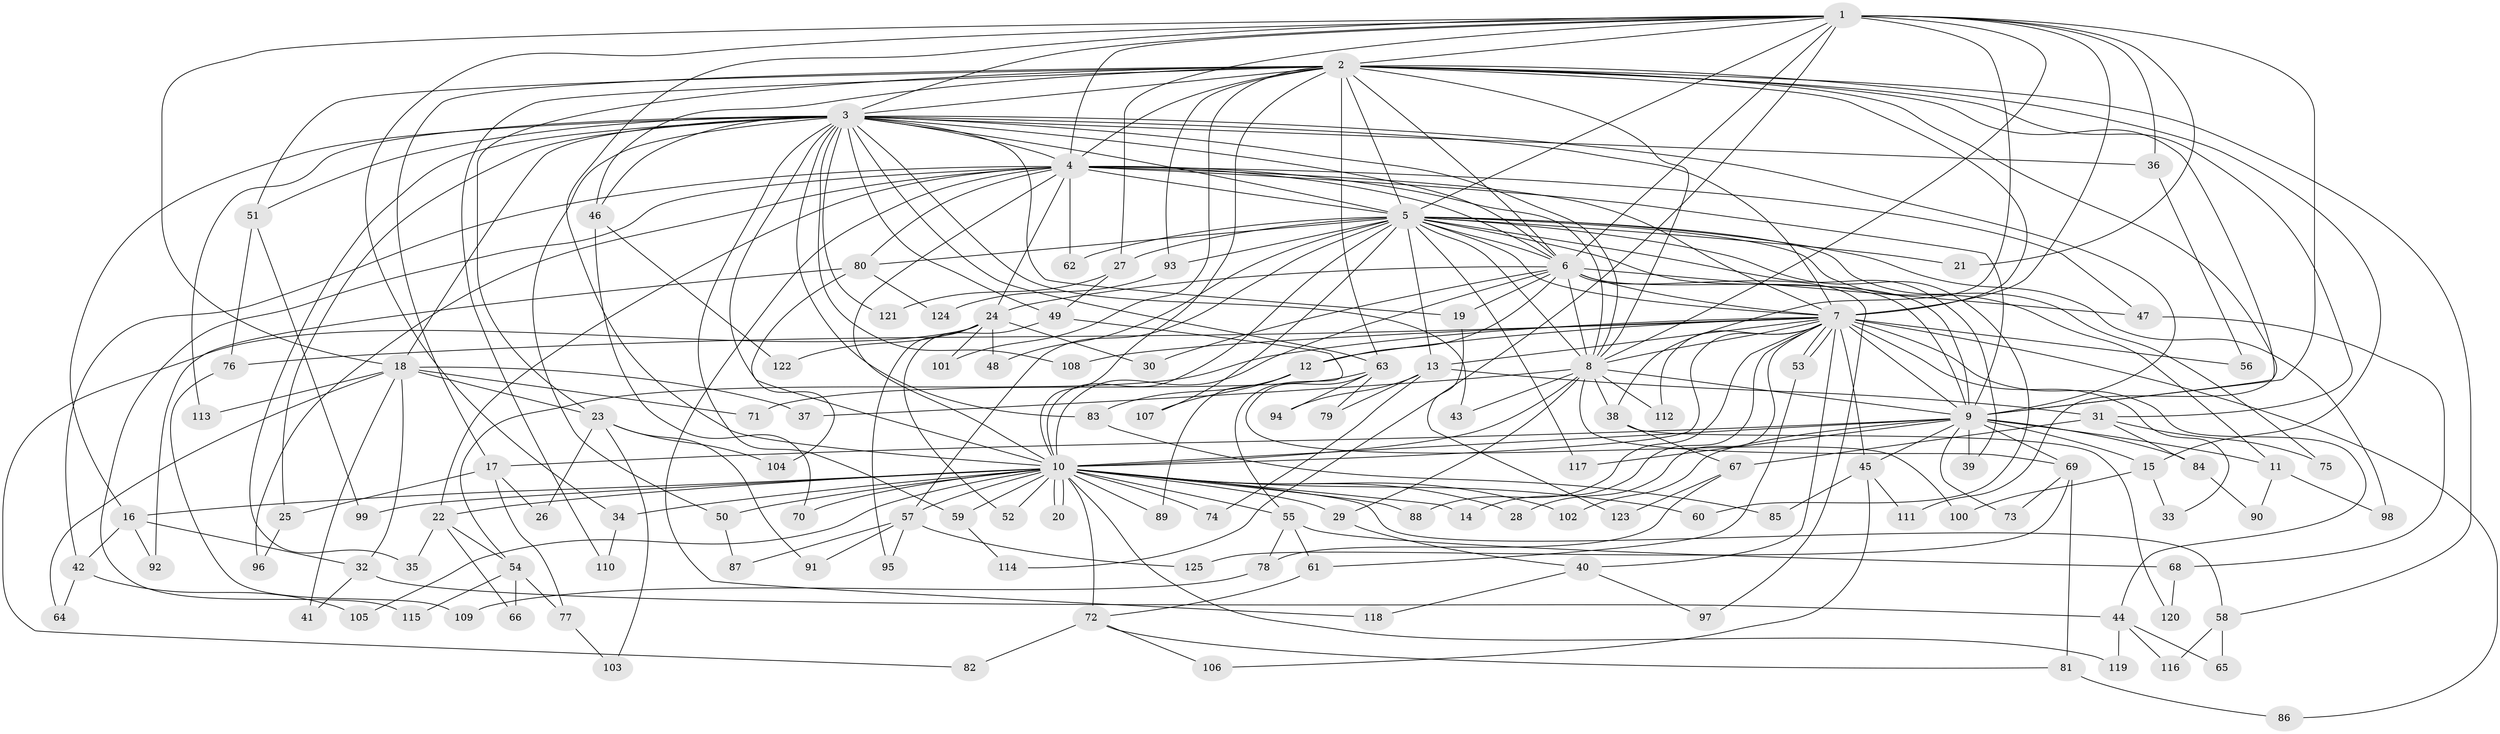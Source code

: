 // Generated by graph-tools (version 1.1) at 2025/11/02/27/25 16:11:01]
// undirected, 125 vertices, 275 edges
graph export_dot {
graph [start="1"]
  node [color=gray90,style=filled];
  1;
  2;
  3;
  4;
  5;
  6;
  7;
  8;
  9;
  10;
  11;
  12;
  13;
  14;
  15;
  16;
  17;
  18;
  19;
  20;
  21;
  22;
  23;
  24;
  25;
  26;
  27;
  28;
  29;
  30;
  31;
  32;
  33;
  34;
  35;
  36;
  37;
  38;
  39;
  40;
  41;
  42;
  43;
  44;
  45;
  46;
  47;
  48;
  49;
  50;
  51;
  52;
  53;
  54;
  55;
  56;
  57;
  58;
  59;
  60;
  61;
  62;
  63;
  64;
  65;
  66;
  67;
  68;
  69;
  70;
  71;
  72;
  73;
  74;
  75;
  76;
  77;
  78;
  79;
  80;
  81;
  82;
  83;
  84;
  85;
  86;
  87;
  88;
  89;
  90;
  91;
  92;
  93;
  94;
  95;
  96;
  97;
  98;
  99;
  100;
  101;
  102;
  103;
  104;
  105;
  106;
  107;
  108;
  109;
  110;
  111;
  112;
  113;
  114;
  115;
  116;
  117;
  118;
  119;
  120;
  121;
  122;
  123;
  124;
  125;
  1 -- 2;
  1 -- 3;
  1 -- 4;
  1 -- 5;
  1 -- 6;
  1 -- 7;
  1 -- 8;
  1 -- 9;
  1 -- 10;
  1 -- 18;
  1 -- 21;
  1 -- 27;
  1 -- 34;
  1 -- 36;
  1 -- 38;
  1 -- 114;
  2 -- 3;
  2 -- 4;
  2 -- 5;
  2 -- 6;
  2 -- 7;
  2 -- 8;
  2 -- 9;
  2 -- 10;
  2 -- 15;
  2 -- 17;
  2 -- 23;
  2 -- 31;
  2 -- 46;
  2 -- 51;
  2 -- 58;
  2 -- 63;
  2 -- 93;
  2 -- 101;
  2 -- 110;
  2 -- 111;
  3 -- 4;
  3 -- 5;
  3 -- 6;
  3 -- 7;
  3 -- 8;
  3 -- 9;
  3 -- 10;
  3 -- 16;
  3 -- 18;
  3 -- 19;
  3 -- 25;
  3 -- 35;
  3 -- 36;
  3 -- 43;
  3 -- 46;
  3 -- 49;
  3 -- 50;
  3 -- 51;
  3 -- 59;
  3 -- 63;
  3 -- 83;
  3 -- 108;
  3 -- 113;
  3 -- 121;
  4 -- 5;
  4 -- 6;
  4 -- 7;
  4 -- 8;
  4 -- 9;
  4 -- 10;
  4 -- 22;
  4 -- 24;
  4 -- 42;
  4 -- 47;
  4 -- 62;
  4 -- 80;
  4 -- 96;
  4 -- 115;
  4 -- 118;
  5 -- 6;
  5 -- 7;
  5 -- 8;
  5 -- 9;
  5 -- 10;
  5 -- 11;
  5 -- 13;
  5 -- 21;
  5 -- 27;
  5 -- 39;
  5 -- 48;
  5 -- 57;
  5 -- 60;
  5 -- 62;
  5 -- 75;
  5 -- 80;
  5 -- 93;
  5 -- 98;
  5 -- 107;
  5 -- 117;
  6 -- 7;
  6 -- 8;
  6 -- 9;
  6 -- 10;
  6 -- 12;
  6 -- 19;
  6 -- 24;
  6 -- 30;
  6 -- 47;
  6 -- 97;
  7 -- 8;
  7 -- 9;
  7 -- 10;
  7 -- 12;
  7 -- 13;
  7 -- 14;
  7 -- 28;
  7 -- 33;
  7 -- 40;
  7 -- 44;
  7 -- 45;
  7 -- 53;
  7 -- 53;
  7 -- 54;
  7 -- 56;
  7 -- 76;
  7 -- 86;
  7 -- 88;
  7 -- 108;
  7 -- 112;
  8 -- 9;
  8 -- 10;
  8 -- 29;
  8 -- 37;
  8 -- 38;
  8 -- 43;
  8 -- 69;
  8 -- 112;
  9 -- 10;
  9 -- 11;
  9 -- 15;
  9 -- 17;
  9 -- 39;
  9 -- 45;
  9 -- 69;
  9 -- 73;
  9 -- 84;
  9 -- 102;
  9 -- 117;
  10 -- 14;
  10 -- 16;
  10 -- 20;
  10 -- 20;
  10 -- 22;
  10 -- 28;
  10 -- 29;
  10 -- 34;
  10 -- 50;
  10 -- 52;
  10 -- 55;
  10 -- 57;
  10 -- 58;
  10 -- 59;
  10 -- 60;
  10 -- 70;
  10 -- 72;
  10 -- 74;
  10 -- 88;
  10 -- 89;
  10 -- 99;
  10 -- 102;
  10 -- 105;
  10 -- 119;
  11 -- 90;
  11 -- 98;
  12 -- 83;
  12 -- 89;
  12 -- 107;
  13 -- 31;
  13 -- 74;
  13 -- 79;
  13 -- 94;
  15 -- 33;
  15 -- 100;
  16 -- 32;
  16 -- 42;
  16 -- 92;
  17 -- 25;
  17 -- 26;
  17 -- 77;
  18 -- 23;
  18 -- 32;
  18 -- 37;
  18 -- 41;
  18 -- 64;
  18 -- 71;
  18 -- 113;
  19 -- 123;
  22 -- 35;
  22 -- 54;
  22 -- 66;
  23 -- 26;
  23 -- 91;
  23 -- 103;
  23 -- 104;
  24 -- 30;
  24 -- 48;
  24 -- 82;
  24 -- 95;
  24 -- 101;
  24 -- 122;
  25 -- 96;
  27 -- 49;
  27 -- 121;
  29 -- 40;
  31 -- 67;
  31 -- 75;
  31 -- 84;
  32 -- 41;
  32 -- 44;
  34 -- 110;
  36 -- 56;
  38 -- 67;
  38 -- 120;
  40 -- 97;
  40 -- 118;
  42 -- 64;
  42 -- 105;
  44 -- 65;
  44 -- 116;
  44 -- 119;
  45 -- 85;
  45 -- 106;
  45 -- 111;
  46 -- 70;
  46 -- 122;
  47 -- 68;
  49 -- 52;
  49 -- 55;
  50 -- 87;
  51 -- 76;
  51 -- 99;
  53 -- 61;
  54 -- 66;
  54 -- 77;
  54 -- 115;
  55 -- 61;
  55 -- 68;
  55 -- 78;
  57 -- 87;
  57 -- 91;
  57 -- 95;
  57 -- 125;
  58 -- 65;
  58 -- 116;
  59 -- 114;
  61 -- 72;
  63 -- 71;
  63 -- 79;
  63 -- 94;
  63 -- 100;
  67 -- 78;
  67 -- 123;
  68 -- 120;
  69 -- 73;
  69 -- 81;
  69 -- 125;
  72 -- 81;
  72 -- 82;
  72 -- 106;
  76 -- 109;
  77 -- 103;
  78 -- 109;
  80 -- 92;
  80 -- 104;
  80 -- 124;
  81 -- 86;
  83 -- 85;
  84 -- 90;
  93 -- 124;
}
